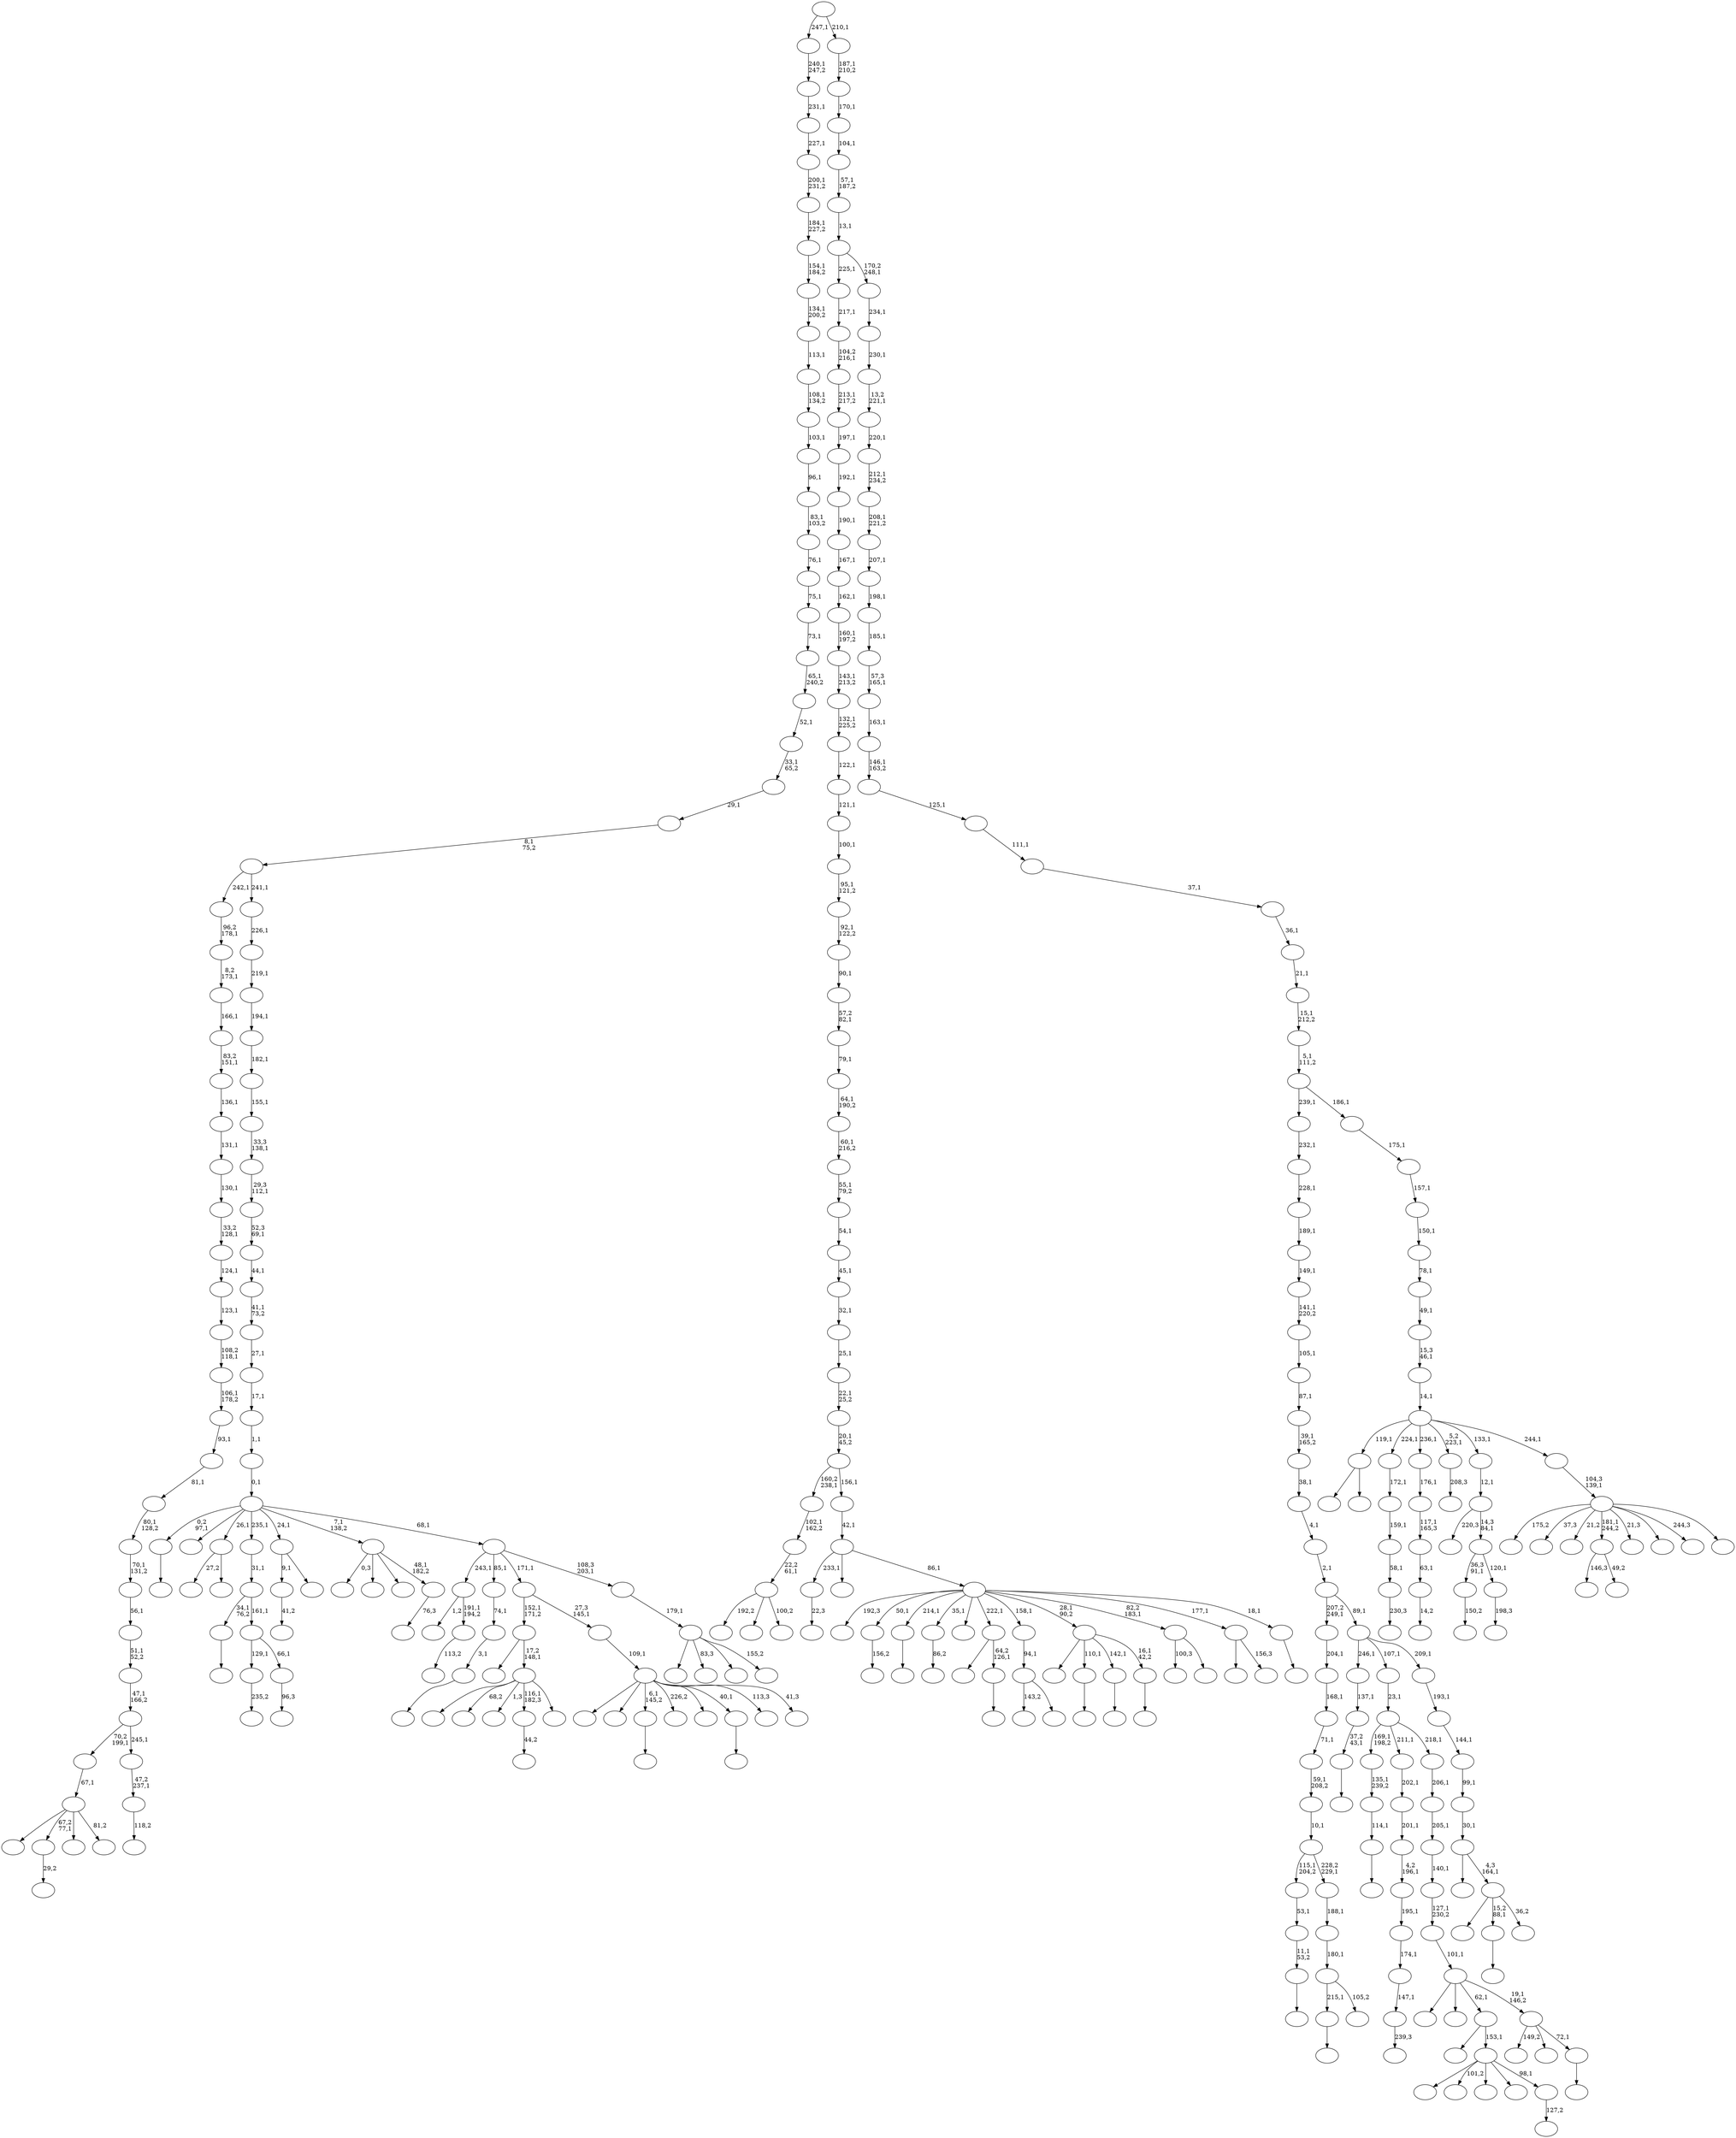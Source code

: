 digraph T {
	350 [label=""]
	349 [label=""]
	348 [label=""]
	347 [label=""]
	346 [label=""]
	345 [label=""]
	344 [label=""]
	343 [label=""]
	342 [label=""]
	341 [label=""]
	340 [label=""]
	339 [label=""]
	338 [label=""]
	337 [label=""]
	336 [label=""]
	335 [label=""]
	334 [label=""]
	333 [label=""]
	332 [label=""]
	331 [label=""]
	330 [label=""]
	329 [label=""]
	328 [label=""]
	327 [label=""]
	326 [label=""]
	325 [label=""]
	324 [label=""]
	323 [label=""]
	322 [label=""]
	321 [label=""]
	320 [label=""]
	319 [label=""]
	318 [label=""]
	317 [label=""]
	316 [label=""]
	315 [label=""]
	314 [label=""]
	313 [label=""]
	312 [label=""]
	311 [label=""]
	310 [label=""]
	309 [label=""]
	308 [label=""]
	307 [label=""]
	306 [label=""]
	305 [label=""]
	304 [label=""]
	303 [label=""]
	302 [label=""]
	301 [label=""]
	300 [label=""]
	299 [label=""]
	298 [label=""]
	297 [label=""]
	296 [label=""]
	295 [label=""]
	294 [label=""]
	293 [label=""]
	292 [label=""]
	291 [label=""]
	290 [label=""]
	289 [label=""]
	288 [label=""]
	287 [label=""]
	286 [label=""]
	285 [label=""]
	284 [label=""]
	283 [label=""]
	282 [label=""]
	281 [label=""]
	280 [label=""]
	279 [label=""]
	278 [label=""]
	277 [label=""]
	276 [label=""]
	275 [label=""]
	274 [label=""]
	273 [label=""]
	272 [label=""]
	271 [label=""]
	270 [label=""]
	269 [label=""]
	268 [label=""]
	267 [label=""]
	266 [label=""]
	265 [label=""]
	264 [label=""]
	263 [label=""]
	262 [label=""]
	261 [label=""]
	260 [label=""]
	259 [label=""]
	258 [label=""]
	257 [label=""]
	256 [label=""]
	255 [label=""]
	254 [label=""]
	253 [label=""]
	252 [label=""]
	251 [label=""]
	250 [label=""]
	249 [label=""]
	248 [label=""]
	247 [label=""]
	246 [label=""]
	245 [label=""]
	244 [label=""]
	243 [label=""]
	242 [label=""]
	241 [label=""]
	240 [label=""]
	239 [label=""]
	238 [label=""]
	237 [label=""]
	236 [label=""]
	235 [label=""]
	234 [label=""]
	233 [label=""]
	232 [label=""]
	231 [label=""]
	230 [label=""]
	229 [label=""]
	228 [label=""]
	227 [label=""]
	226 [label=""]
	225 [label=""]
	224 [label=""]
	223 [label=""]
	222 [label=""]
	221 [label=""]
	220 [label=""]
	219 [label=""]
	218 [label=""]
	217 [label=""]
	216 [label=""]
	215 [label=""]
	214 [label=""]
	213 [label=""]
	212 [label=""]
	211 [label=""]
	210 [label=""]
	209 [label=""]
	208 [label=""]
	207 [label=""]
	206 [label=""]
	205 [label=""]
	204 [label=""]
	203 [label=""]
	202 [label=""]
	201 [label=""]
	200 [label=""]
	199 [label=""]
	198 [label=""]
	197 [label=""]
	196 [label=""]
	195 [label=""]
	194 [label=""]
	193 [label=""]
	192 [label=""]
	191 [label=""]
	190 [label=""]
	189 [label=""]
	188 [label=""]
	187 [label=""]
	186 [label=""]
	185 [label=""]
	184 [label=""]
	183 [label=""]
	182 [label=""]
	181 [label=""]
	180 [label=""]
	179 [label=""]
	178 [label=""]
	177 [label=""]
	176 [label=""]
	175 [label=""]
	174 [label=""]
	173 [label=""]
	172 [label=""]
	171 [label=""]
	170 [label=""]
	169 [label=""]
	168 [label=""]
	167 [label=""]
	166 [label=""]
	165 [label=""]
	164 [label=""]
	163 [label=""]
	162 [label=""]
	161 [label=""]
	160 [label=""]
	159 [label=""]
	158 [label=""]
	157 [label=""]
	156 [label=""]
	155 [label=""]
	154 [label=""]
	153 [label=""]
	152 [label=""]
	151 [label=""]
	150 [label=""]
	149 [label=""]
	148 [label=""]
	147 [label=""]
	146 [label=""]
	145 [label=""]
	144 [label=""]
	143 [label=""]
	142 [label=""]
	141 [label=""]
	140 [label=""]
	139 [label=""]
	138 [label=""]
	137 [label=""]
	136 [label=""]
	135 [label=""]
	134 [label=""]
	133 [label=""]
	132 [label=""]
	131 [label=""]
	130 [label=""]
	129 [label=""]
	128 [label=""]
	127 [label=""]
	126 [label=""]
	125 [label=""]
	124 [label=""]
	123 [label=""]
	122 [label=""]
	121 [label=""]
	120 [label=""]
	119 [label=""]
	118 [label=""]
	117 [label=""]
	116 [label=""]
	115 [label=""]
	114 [label=""]
	113 [label=""]
	112 [label=""]
	111 [label=""]
	110 [label=""]
	109 [label=""]
	108 [label=""]
	107 [label=""]
	106 [label=""]
	105 [label=""]
	104 [label=""]
	103 [label=""]
	102 [label=""]
	101 [label=""]
	100 [label=""]
	99 [label=""]
	98 [label=""]
	97 [label=""]
	96 [label=""]
	95 [label=""]
	94 [label=""]
	93 [label=""]
	92 [label=""]
	91 [label=""]
	90 [label=""]
	89 [label=""]
	88 [label=""]
	87 [label=""]
	86 [label=""]
	85 [label=""]
	84 [label=""]
	83 [label=""]
	82 [label=""]
	81 [label=""]
	80 [label=""]
	79 [label=""]
	78 [label=""]
	77 [label=""]
	76 [label=""]
	75 [label=""]
	74 [label=""]
	73 [label=""]
	72 [label=""]
	71 [label=""]
	70 [label=""]
	69 [label=""]
	68 [label=""]
	67 [label=""]
	66 [label=""]
	65 [label=""]
	64 [label=""]
	63 [label=""]
	62 [label=""]
	61 [label=""]
	60 [label=""]
	59 [label=""]
	58 [label=""]
	57 [label=""]
	56 [label=""]
	55 [label=""]
	54 [label=""]
	53 [label=""]
	52 [label=""]
	51 [label=""]
	50 [label=""]
	49 [label=""]
	48 [label=""]
	47 [label=""]
	46 [label=""]
	45 [label=""]
	44 [label=""]
	43 [label=""]
	42 [label=""]
	41 [label=""]
	40 [label=""]
	39 [label=""]
	38 [label=""]
	37 [label=""]
	36 [label=""]
	35 [label=""]
	34 [label=""]
	33 [label=""]
	32 [label=""]
	31 [label=""]
	30 [label=""]
	29 [label=""]
	28 [label=""]
	27 [label=""]
	26 [label=""]
	25 [label=""]
	24 [label=""]
	23 [label=""]
	22 [label=""]
	21 [label=""]
	20 [label=""]
	19 [label=""]
	18 [label=""]
	17 [label=""]
	16 [label=""]
	15 [label=""]
	14 [label=""]
	13 [label=""]
	12 [label=""]
	11 [label=""]
	10 [label=""]
	9 [label=""]
	8 [label=""]
	7 [label=""]
	6 [label=""]
	5 [label=""]
	4 [label=""]
	3 [label=""]
	2 [label=""]
	1 [label=""]
	0 [label=""]
	346 -> 347 [label="150,2"]
	342 -> 343 [label="235,2"]
	335 -> 336 [label="22,3"]
	332 -> 333 [label="156,2"]
	324 -> 330 [label=""]
	324 -> 325 [label=""]
	322 -> 323 [label=""]
	317 -> 318 [label=""]
	315 -> 316 [label=""]
	314 -> 315 [label="11,1\n53,2"]
	313 -> 314 [label="53,1"]
	311 -> 312 [label=""]
	310 -> 311 [label="114,1"]
	309 -> 310 [label="135,1\n239,2"]
	307 -> 308 [label="29,2"]
	305 -> 306 [label="239,3"]
	304 -> 305 [label="147,1"]
	303 -> 304 [label="174,1"]
	302 -> 303 [label="195,1"]
	301 -> 302 [label="4,2\n196,1"]
	300 -> 301 [label="201,1"]
	299 -> 300 [label="202,1"]
	296 -> 297 [label=""]
	294 -> 295 [label="86,2"]
	292 -> 293 [label="230,3"]
	291 -> 292 [label="58,1"]
	290 -> 291 [label="159,1"]
	289 -> 290 [label="172,1"]
	287 -> 288 [label="14,2"]
	286 -> 287 [label="63,1"]
	285 -> 286 [label="117,1\n165,3"]
	284 -> 285 [label="176,1"]
	282 -> 283 [label=""]
	276 -> 277 [label=""]
	274 -> 275 [label=""]
	273 -> 350 [label=""]
	273 -> 274 [label="64,2\n126,1"]
	271 -> 272 [label="41,2"]
	267 -> 268 [label="208,3"]
	264 -> 319 [label="143,2"]
	264 -> 265 [label=""]
	263 -> 264 [label="94,1"]
	261 -> 262 [label=""]
	260 -> 349 [label=""]
	260 -> 282 [label="110,1"]
	260 -> 276 [label="142,1"]
	260 -> 261 [label="16,1\n42,2"]
	257 -> 328 [label="27,2"]
	257 -> 258 [label=""]
	253 -> 329 [label="100,3"]
	253 -> 254 [label=""]
	251 -> 252 [label=""]
	248 -> 249 [label=""]
	247 -> 248 [label="37,2\n43,1"]
	246 -> 247 [label="137,1"]
	244 -> 326 [label=""]
	244 -> 245 [label="156,3"]
	240 -> 241 [label="96,3"]
	239 -> 342 [label="129,1"]
	239 -> 240 [label="66,1"]
	238 -> 322 [label="34,1\n76,2"]
	238 -> 239 [label="161,1"]
	237 -> 238 [label="31,1"]
	235 -> 236 [label="113,2"]
	234 -> 339 [label="1,2"]
	234 -> 235 [label="191,1\n194,2"]
	232 -> 271 [label="9,1"]
	232 -> 233 [label=""]
	227 -> 228 [label="127,2"]
	226 -> 341 [label=""]
	226 -> 298 [label="101,2"]
	226 -> 270 [label=""]
	226 -> 250 [label=""]
	226 -> 227 [label="98,1"]
	225 -> 269 [label=""]
	225 -> 226 [label="153,1"]
	222 -> 281 [label="192,2"]
	222 -> 266 [label=""]
	222 -> 223 [label="100,2"]
	221 -> 222 [label="22,2\n61,1"]
	220 -> 221 [label="102,1\n162,2"]
	218 -> 219 [label=""]
	217 -> 218 [label="3,1"]
	216 -> 217 [label="74,1"]
	208 -> 209 [label=""]
	206 -> 210 [label="146,3"]
	206 -> 207 [label="49,2"]
	204 -> 205 [label=""]
	203 -> 345 [label="149,2"]
	203 -> 215 [label=""]
	203 -> 204 [label="72,1"]
	202 -> 334 [label=""]
	202 -> 243 [label=""]
	202 -> 225 [label="62,1"]
	202 -> 203 [label="19,1\n146,2"]
	201 -> 202 [label="101,1"]
	200 -> 201 [label="127,1\n230,2"]
	199 -> 200 [label="140,1"]
	198 -> 199 [label="205,1"]
	197 -> 198 [label="206,1"]
	196 -> 309 [label="169,1\n198,2"]
	196 -> 299 [label="211,1"]
	196 -> 197 [label="218,1"]
	195 -> 196 [label="23,1"]
	193 -> 194 [label="76,3"]
	192 -> 327 [label="0,3"]
	192 -> 224 [label=""]
	192 -> 213 [label=""]
	192 -> 193 [label="48,1\n182,2"]
	190 -> 321 [label=""]
	190 -> 307 [label="67,2\n77,1"]
	190 -> 214 [label=""]
	190 -> 191 [label="81,2"]
	189 -> 190 [label="67,1"]
	187 -> 188 [label="118,2"]
	186 -> 187 [label="47,2\n237,1"]
	185 -> 189 [label="70,2\n199,1"]
	185 -> 186 [label="245,1"]
	184 -> 185 [label="47,1\n166,2"]
	183 -> 184 [label="51,1\n52,2"]
	182 -> 183 [label="56,1"]
	181 -> 182 [label="70,1\n131,2"]
	180 -> 181 [label="80,1\n128,2"]
	179 -> 180 [label="81,1"]
	178 -> 179 [label="93,1"]
	177 -> 178 [label="106,1\n178,2"]
	176 -> 177 [label="108,2\n118,1"]
	175 -> 176 [label="123,1"]
	174 -> 175 [label="124,1"]
	173 -> 174 [label="33,2\n128,1"]
	172 -> 173 [label="130,1"]
	171 -> 172 [label="131,1"]
	170 -> 171 [label="136,1"]
	169 -> 170 [label="83,2\n151,1"]
	168 -> 169 [label="166,1"]
	167 -> 168 [label="8,2\n173,1"]
	166 -> 167 [label="96,2\n178,1"]
	163 -> 164 [label="44,2"]
	161 -> 162 [label=""]
	157 -> 158 [label="198,3"]
	156 -> 346 [label="36,3\n91,1"]
	156 -> 157 [label="120,1"]
	155 -> 337 [label="220,3"]
	155 -> 156 [label="14,3\n84,1"]
	154 -> 155 [label="12,1"]
	150 -> 161 [label="215,1"]
	150 -> 151 [label="105,2"]
	149 -> 150 [label="180,1"]
	148 -> 149 [label="188,1"]
	147 -> 313 [label="115,1\n204,2"]
	147 -> 148 [label="228,2\n229,1"]
	146 -> 147 [label="10,1"]
	145 -> 146 [label="59,1\n208,2"]
	144 -> 145 [label="71,1"]
	143 -> 144 [label="168,1"]
	142 -> 143 [label="204,1"]
	140 -> 320 [label=""]
	140 -> 256 [label="68,2"]
	140 -> 255 [label="1,3"]
	140 -> 163 [label="116,1\n182,3"]
	140 -> 141 [label=""]
	139 -> 211 [label=""]
	139 -> 140 [label="17,2\n148,1"]
	136 -> 137 [label=""]
	134 -> 165 [label=""]
	134 -> 136 [label="15,2\n88,1"]
	134 -> 135 [label="36,2"]
	133 -> 229 [label=""]
	133 -> 134 [label="4,3\n164,1"]
	132 -> 133 [label="30,1"]
	131 -> 132 [label="99,1"]
	130 -> 131 [label="144,1"]
	129 -> 130 [label="193,1"]
	128 -> 246 [label="246,1"]
	128 -> 195 [label="107,1"]
	128 -> 129 [label="209,1"]
	127 -> 142 [label="207,2\n249,1"]
	127 -> 128 [label="89,1"]
	126 -> 127 [label="2,1"]
	125 -> 126 [label="4,1"]
	124 -> 125 [label="38,1"]
	123 -> 124 [label="39,1\n165,2"]
	122 -> 123 [label="87,1"]
	121 -> 122 [label="105,1"]
	120 -> 121 [label="141,1\n220,2"]
	119 -> 120 [label="149,1"]
	118 -> 119 [label="189,1"]
	117 -> 118 [label="228,1"]
	116 -> 117 [label="232,1"]
	114 -> 344 [label=""]
	114 -> 280 [label=""]
	114 -> 251 [label="6,1\n145,2"]
	114 -> 242 [label="226,2"]
	114 -> 231 [label=""]
	114 -> 208 [label="40,1"]
	114 -> 138 [label="113,3"]
	114 -> 115 [label="41,3"]
	113 -> 114 [label="109,1"]
	112 -> 139 [label="152,1\n171,2"]
	112 -> 113 [label="27,3\n145,1"]
	110 -> 348 [label=""]
	110 -> 279 [label="83,3"]
	110 -> 153 [label=""]
	110 -> 111 [label="155,2"]
	109 -> 110 [label="179,1"]
	108 -> 234 [label="243,1"]
	108 -> 216 [label="85,1"]
	108 -> 112 [label="171,1"]
	108 -> 109 [label="108,3\n203,1"]
	107 -> 317 [label="0,2\n97,1"]
	107 -> 259 [label=""]
	107 -> 257 [label="26,1"]
	107 -> 237 [label="235,1"]
	107 -> 232 [label="24,1"]
	107 -> 192 [label="7,1\n138,2"]
	107 -> 108 [label="68,1"]
	106 -> 107 [label="0,1"]
	105 -> 106 [label="1,1"]
	104 -> 105 [label="17,1"]
	103 -> 104 [label="27,1"]
	102 -> 103 [label="41,1\n73,2"]
	101 -> 102 [label="44,1"]
	100 -> 101 [label="52,3\n69,1"]
	99 -> 100 [label="29,3\n112,1"]
	98 -> 99 [label="33,3\n138,1"]
	97 -> 98 [label="155,1"]
	96 -> 97 [label="182,1"]
	95 -> 96 [label="194,1"]
	94 -> 95 [label="219,1"]
	93 -> 94 [label="226,1"]
	92 -> 166 [label="242,1"]
	92 -> 93 [label="241,1"]
	91 -> 92 [label="8,1\n75,2"]
	90 -> 91 [label="29,1"]
	89 -> 90 [label="33,1\n65,2"]
	88 -> 89 [label="52,1"]
	87 -> 88 [label="65,1\n240,2"]
	86 -> 87 [label="73,1"]
	85 -> 86 [label="75,1"]
	84 -> 85 [label="76,1"]
	83 -> 84 [label="83,1\n103,2"]
	82 -> 83 [label="96,1"]
	81 -> 82 [label="103,1"]
	80 -> 81 [label="108,1\n134,2"]
	79 -> 80 [label="113,1"]
	78 -> 79 [label="134,1\n200,2"]
	77 -> 78 [label="154,1\n184,2"]
	76 -> 77 [label="184,1\n227,2"]
	75 -> 76 [label="200,1\n231,2"]
	74 -> 75 [label="227,1"]
	73 -> 74 [label="231,1"]
	72 -> 73 [label="240,1\n247,2"]
	70 -> 71 [label=""]
	69 -> 338 [label="192,3"]
	69 -> 332 [label="50,1"]
	69 -> 296 [label="214,1"]
	69 -> 294 [label="35,1"]
	69 -> 278 [label=""]
	69 -> 273 [label="222,1"]
	69 -> 263 [label="158,1"]
	69 -> 260 [label="28,1\n90,2"]
	69 -> 253 [label="82,2\n183,1"]
	69 -> 244 [label="177,1"]
	69 -> 70 [label="18,1"]
	68 -> 335 [label="233,1"]
	68 -> 331 [label=""]
	68 -> 69 [label="86,1"]
	67 -> 68 [label="42,1"]
	66 -> 220 [label="160,2\n238,1"]
	66 -> 67 [label="156,1"]
	65 -> 66 [label="20,1\n45,2"]
	64 -> 65 [label="22,1\n25,2"]
	63 -> 64 [label="25,1"]
	62 -> 63 [label="32,1"]
	61 -> 62 [label="45,1"]
	60 -> 61 [label="54,1"]
	59 -> 60 [label="55,1\n79,2"]
	58 -> 59 [label="60,1\n216,2"]
	57 -> 58 [label="64,1\n190,2"]
	56 -> 57 [label="79,1"]
	55 -> 56 [label="57,2\n82,1"]
	54 -> 55 [label="90,1"]
	53 -> 54 [label="92,1\n122,2"]
	52 -> 53 [label="95,1\n121,2"]
	51 -> 52 [label="100,1"]
	50 -> 51 [label="121,1"]
	49 -> 50 [label="122,1"]
	48 -> 49 [label="132,1\n225,2"]
	47 -> 48 [label="143,1\n213,2"]
	46 -> 47 [label="160,1\n197,2"]
	45 -> 46 [label="162,1"]
	44 -> 45 [label="167,1"]
	43 -> 44 [label="190,1"]
	42 -> 43 [label="192,1"]
	41 -> 42 [label="197,1"]
	40 -> 41 [label="213,1\n217,2"]
	39 -> 40 [label="104,2\n216,1"]
	38 -> 39 [label="217,1"]
	36 -> 340 [label="175,2"]
	36 -> 230 [label="37,3"]
	36 -> 212 [label="21,2"]
	36 -> 206 [label="181,1\n244,2"]
	36 -> 160 [label="21,3"]
	36 -> 159 [label=""]
	36 -> 152 [label="244,3"]
	36 -> 37 [label=""]
	35 -> 36 [label="104,3\n139,1"]
	34 -> 324 [label="119,1"]
	34 -> 289 [label="224,1"]
	34 -> 284 [label="236,1"]
	34 -> 267 [label="5,2\n223,1"]
	34 -> 154 [label="133,1"]
	34 -> 35 [label="244,1"]
	33 -> 34 [label="14,1"]
	32 -> 33 [label="15,3\n46,1"]
	31 -> 32 [label="49,1"]
	30 -> 31 [label="78,1"]
	29 -> 30 [label="150,1"]
	28 -> 29 [label="157,1"]
	27 -> 28 [label="175,1"]
	26 -> 116 [label="239,1"]
	26 -> 27 [label="186,1"]
	25 -> 26 [label="5,1\n111,2"]
	24 -> 25 [label="15,1\n212,2"]
	23 -> 24 [label="21,1"]
	22 -> 23 [label="36,1"]
	21 -> 22 [label="37,1"]
	20 -> 21 [label="111,1"]
	19 -> 20 [label="125,1"]
	18 -> 19 [label="146,1\n163,2"]
	17 -> 18 [label="163,1"]
	16 -> 17 [label="57,3\n165,1"]
	15 -> 16 [label="185,1"]
	14 -> 15 [label="198,1"]
	13 -> 14 [label="207,1"]
	12 -> 13 [label="208,1\n221,2"]
	11 -> 12 [label="212,1\n234,2"]
	10 -> 11 [label="220,1"]
	9 -> 10 [label="13,2\n221,1"]
	8 -> 9 [label="230,1"]
	7 -> 8 [label="234,1"]
	6 -> 38 [label="225,1"]
	6 -> 7 [label="170,2\n248,1"]
	5 -> 6 [label="13,1"]
	4 -> 5 [label="57,1\n187,2"]
	3 -> 4 [label="104,1"]
	2 -> 3 [label="170,1"]
	1 -> 2 [label="187,1\n210,2"]
	0 -> 72 [label="247,1"]
	0 -> 1 [label="210,1"]
}
